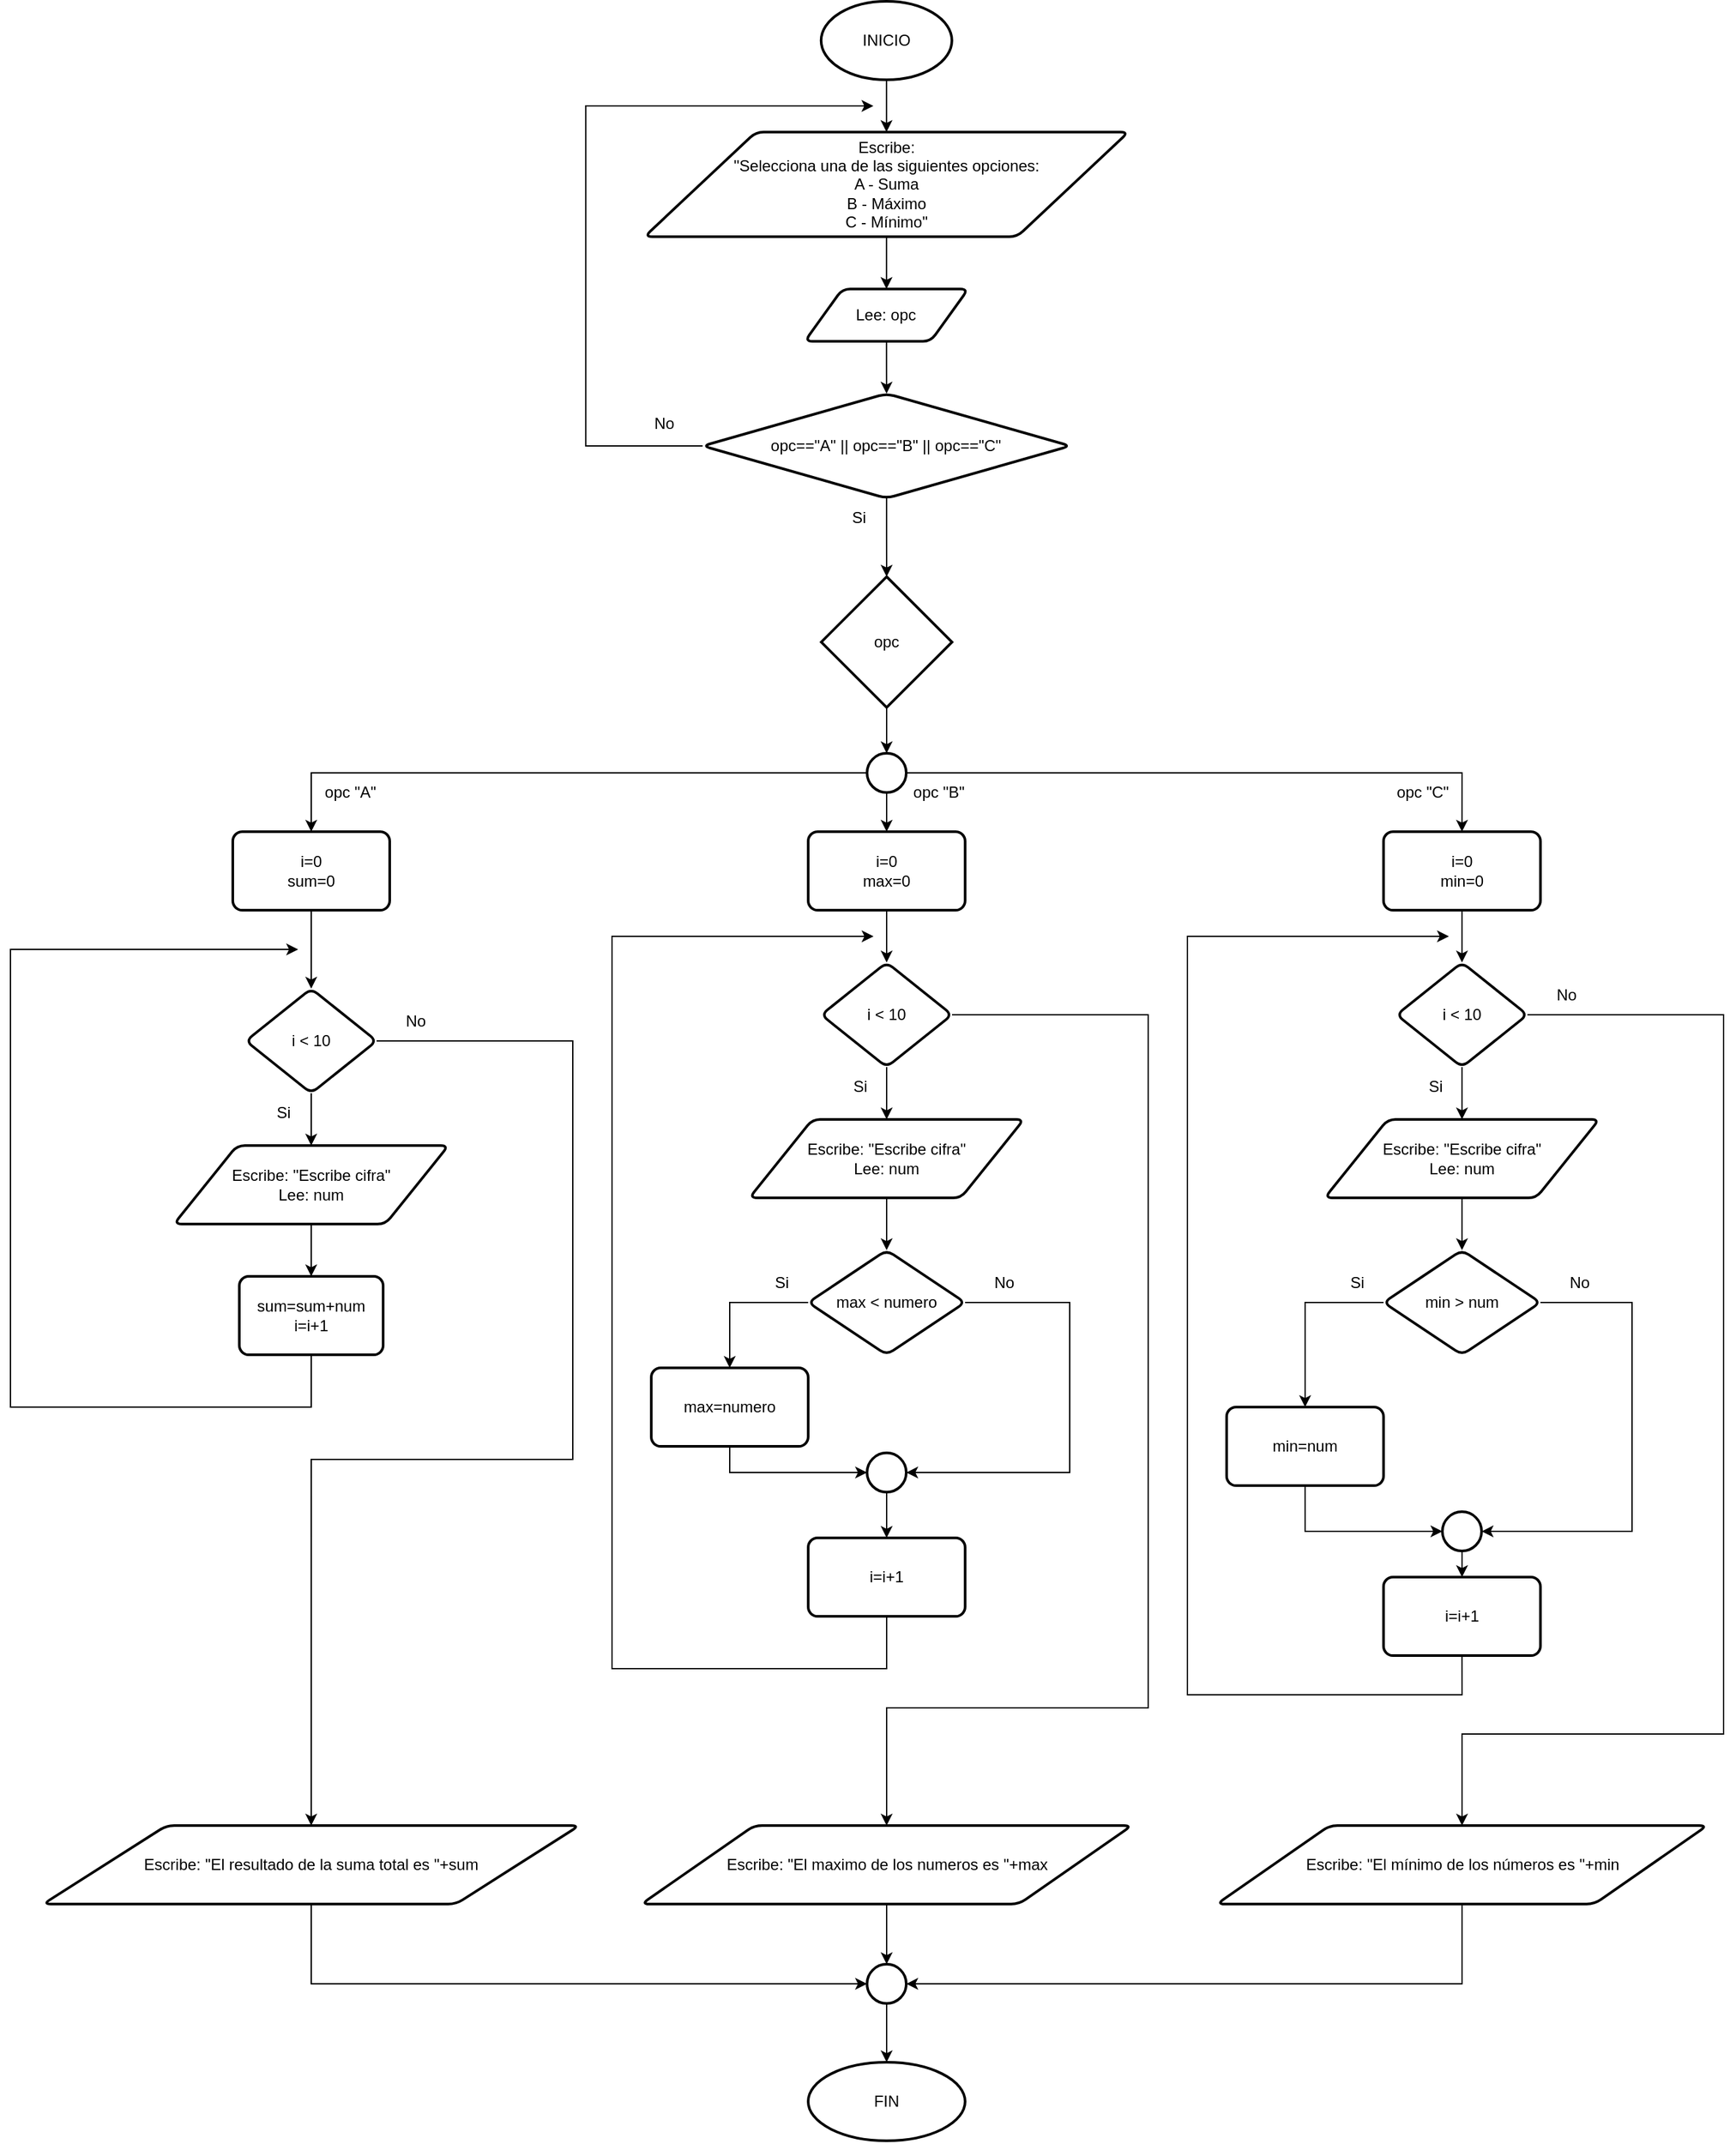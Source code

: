 <mxfile version="20.5.1" type="device"><diagram id="C5RBs43oDa-KdzZeNtuy" name="Page-1"><mxGraphModel dx="3563" dy="1934" grid="1" gridSize="10" guides="1" tooltips="1" connect="1" arrows="1" fold="1" page="1" pageScale="1" pageWidth="827" pageHeight="1169" math="0" shadow="0"><root><mxCell id="WIyWlLk6GJQsqaUBKTNV-0"/><mxCell id="WIyWlLk6GJQsqaUBKTNV-1" parent="WIyWlLk6GJQsqaUBKTNV-0"/><mxCell id="KTfN-5ELbIs9AXj5lTCx-2" value="" style="edgeStyle=orthogonalEdgeStyle;rounded=0;orthogonalLoop=1;jettySize=auto;html=1;" parent="WIyWlLk6GJQsqaUBKTNV-1" source="KTfN-5ELbIs9AXj5lTCx-0" target="KTfN-5ELbIs9AXj5lTCx-1" edge="1"><mxGeometry relative="1" as="geometry"/></mxCell><mxCell id="KTfN-5ELbIs9AXj5lTCx-0" value="INICIO" style="strokeWidth=2;html=1;shape=mxgraph.flowchart.start_1;whiteSpace=wrap;" parent="WIyWlLk6GJQsqaUBKTNV-1" vertex="1"><mxGeometry x="749.9" y="110" width="100" height="60" as="geometry"/></mxCell><mxCell id="KTfN-5ELbIs9AXj5lTCx-4" value="" style="edgeStyle=orthogonalEdgeStyle;rounded=0;orthogonalLoop=1;jettySize=auto;html=1;" parent="WIyWlLk6GJQsqaUBKTNV-1" source="KTfN-5ELbIs9AXj5lTCx-1" target="KTfN-5ELbIs9AXj5lTCx-3" edge="1"><mxGeometry relative="1" as="geometry"/></mxCell><mxCell id="KTfN-5ELbIs9AXj5lTCx-1" value="Escribe:&lt;br&gt;&quot;Selecciona una de las siguientes opciones:&lt;br&gt;A - Suma&lt;br&gt;B - Máximo&lt;br&gt;C - Mínimo&quot;" style="shape=parallelogram;html=1;strokeWidth=2;perimeter=parallelogramPerimeter;whiteSpace=wrap;rounded=1;arcSize=12;size=0.23;" parent="WIyWlLk6GJQsqaUBKTNV-1" vertex="1"><mxGeometry x="614.9" y="210" width="370" height="80" as="geometry"/></mxCell><mxCell id="KTfN-5ELbIs9AXj5lTCx-6" value="" style="edgeStyle=orthogonalEdgeStyle;rounded=0;orthogonalLoop=1;jettySize=auto;html=1;" parent="WIyWlLk6GJQsqaUBKTNV-1" source="KTfN-5ELbIs9AXj5lTCx-3" target="KTfN-5ELbIs9AXj5lTCx-5" edge="1"><mxGeometry relative="1" as="geometry"/></mxCell><mxCell id="KTfN-5ELbIs9AXj5lTCx-3" value="Lee: opc" style="shape=parallelogram;html=1;strokeWidth=2;perimeter=parallelogramPerimeter;whiteSpace=wrap;rounded=1;arcSize=12;size=0.23;" parent="WIyWlLk6GJQsqaUBKTNV-1" vertex="1"><mxGeometry x="737.4" y="330" width="125" height="40" as="geometry"/></mxCell><mxCell id="KTfN-5ELbIs9AXj5lTCx-16" style="edgeStyle=orthogonalEdgeStyle;rounded=0;orthogonalLoop=1;jettySize=auto;html=1;exitX=0;exitY=0.5;exitDx=0;exitDy=0;" parent="WIyWlLk6GJQsqaUBKTNV-1" source="KTfN-5ELbIs9AXj5lTCx-5" edge="1"><mxGeometry relative="1" as="geometry"><mxPoint x="789.9" y="190" as="targetPoint"/><Array as="points"><mxPoint x="569.9" y="450"/><mxPoint x="569.9" y="190"/></Array></mxGeometry></mxCell><mxCell id="KTfN-5ELbIs9AXj5lTCx-25" value="" style="edgeStyle=orthogonalEdgeStyle;rounded=0;orthogonalLoop=1;jettySize=auto;html=1;entryX=0.5;entryY=0;entryDx=0;entryDy=0;" parent="WIyWlLk6GJQsqaUBKTNV-1" source="KTfN-5ELbIs9AXj5lTCx-5" target="KTfN-5ELbIs9AXj5lTCx-43" edge="1"><mxGeometry relative="1" as="geometry"><mxPoint x="799.9" y="530" as="targetPoint"/></mxGeometry></mxCell><mxCell id="KTfN-5ELbIs9AXj5lTCx-5" value="opc==&quot;A&quot; || opc==&quot;B&quot; || opc==&quot;C&quot;" style="rhombus;whiteSpace=wrap;html=1;strokeWidth=2;rounded=1;arcSize=12;" parent="WIyWlLk6GJQsqaUBKTNV-1" vertex="1"><mxGeometry x="659.28" y="410" width="281.25" height="80" as="geometry"/></mxCell><mxCell id="KTfN-5ELbIs9AXj5lTCx-28" value="" style="edgeStyle=orthogonalEdgeStyle;rounded=0;orthogonalLoop=1;jettySize=auto;html=1;" parent="WIyWlLk6GJQsqaUBKTNV-1" source="KTfN-5ELbIs9AXj5lTCx-18" target="KTfN-5ELbIs9AXj5lTCx-27" edge="1"><mxGeometry relative="1" as="geometry"/></mxCell><mxCell id="KTfN-5ELbIs9AXj5lTCx-18" value="i=0&lt;br&gt;sum=0" style="whiteSpace=wrap;html=1;strokeWidth=2;rounded=1;arcSize=12;" parent="WIyWlLk6GJQsqaUBKTNV-1" vertex="1"><mxGeometry x="299.995" y="745.01" width="120" height="60" as="geometry"/></mxCell><mxCell id="KTfN-5ELbIs9AXj5lTCx-26" value="" style="edgeStyle=orthogonalEdgeStyle;rounded=0;orthogonalLoop=1;jettySize=auto;html=1;exitX=0;exitY=0.5;exitDx=0;exitDy=0;exitPerimeter=0;" parent="WIyWlLk6GJQsqaUBKTNV-1" source="KTfN-5ELbIs9AXj5lTCx-116" target="KTfN-5ELbIs9AXj5lTCx-18" edge="1"><mxGeometry relative="1" as="geometry"><mxPoint x="750.01" y="720.01" as="sourcePoint"/></mxGeometry></mxCell><mxCell id="KTfN-5ELbIs9AXj5lTCx-30" value="" style="edgeStyle=orthogonalEdgeStyle;rounded=0;orthogonalLoop=1;jettySize=auto;html=1;" parent="WIyWlLk6GJQsqaUBKTNV-1" source="KTfN-5ELbIs9AXj5lTCx-27" target="KTfN-5ELbIs9AXj5lTCx-29" edge="1"><mxGeometry relative="1" as="geometry"/></mxCell><mxCell id="KTfN-5ELbIs9AXj5lTCx-39" value="" style="edgeStyle=orthogonalEdgeStyle;rounded=0;orthogonalLoop=1;jettySize=auto;html=1;entryX=0.5;entryY=0;entryDx=0;entryDy=0;" parent="WIyWlLk6GJQsqaUBKTNV-1" source="KTfN-5ELbIs9AXj5lTCx-27" target="KTfN-5ELbIs9AXj5lTCx-42" edge="1"><mxGeometry relative="1" as="geometry"><mxPoint x="359.98" y="1625.01" as="targetPoint"/><Array as="points"><mxPoint x="560" y="905.01"/><mxPoint x="560" y="1225.01"/><mxPoint x="360" y="1225.01"/></Array></mxGeometry></mxCell><mxCell id="KTfN-5ELbIs9AXj5lTCx-27" value="i &amp;lt; 10" style="rhombus;whiteSpace=wrap;html=1;strokeWidth=2;rounded=1;arcSize=12;" parent="WIyWlLk6GJQsqaUBKTNV-1" vertex="1"><mxGeometry x="309.99" y="865.01" width="100" height="80" as="geometry"/></mxCell><mxCell id="KTfN-5ELbIs9AXj5lTCx-32" value="" style="edgeStyle=orthogonalEdgeStyle;rounded=0;orthogonalLoop=1;jettySize=auto;html=1;" parent="WIyWlLk6GJQsqaUBKTNV-1" source="KTfN-5ELbIs9AXj5lTCx-29" target="KTfN-5ELbIs9AXj5lTCx-31" edge="1"><mxGeometry relative="1" as="geometry"/></mxCell><mxCell id="KTfN-5ELbIs9AXj5lTCx-29" value="Escribe: &quot;Escribe cifra&quot;&lt;br&gt;Lee: num" style="shape=parallelogram;html=1;strokeWidth=2;perimeter=parallelogramPerimeter;whiteSpace=wrap;rounded=1;arcSize=12;size=0.23;" parent="WIyWlLk6GJQsqaUBKTNV-1" vertex="1"><mxGeometry x="254.99" y="985.01" width="209.99" height="60" as="geometry"/></mxCell><mxCell id="KTfN-5ELbIs9AXj5lTCx-34" style="edgeStyle=orthogonalEdgeStyle;rounded=0;orthogonalLoop=1;jettySize=auto;html=1;exitX=0.5;exitY=1;exitDx=0;exitDy=0;" parent="WIyWlLk6GJQsqaUBKTNV-1" source="KTfN-5ELbIs9AXj5lTCx-31" edge="1"><mxGeometry relative="1" as="geometry"><mxPoint x="349.99" y="835.01" as="targetPoint"/><Array as="points"><mxPoint x="359.99" y="1185.01"/><mxPoint x="129.99" y="1185.01"/><mxPoint x="129.99" y="835.01"/></Array></mxGeometry></mxCell><mxCell id="KTfN-5ELbIs9AXj5lTCx-31" value="sum=sum+num&lt;br&gt;i=i+1" style="whiteSpace=wrap;html=1;strokeWidth=2;rounded=1;arcSize=12;" parent="WIyWlLk6GJQsqaUBKTNV-1" vertex="1"><mxGeometry x="305.01" y="1085.01" width="109.99" height="60" as="geometry"/></mxCell><mxCell id="KTfN-5ELbIs9AXj5lTCx-35" value="No" style="text;html=1;strokeColor=none;fillColor=none;align=center;verticalAlign=middle;whiteSpace=wrap;rounded=0;" parent="WIyWlLk6GJQsqaUBKTNV-1" vertex="1"><mxGeometry x="599.9" y="418" width="60" height="30" as="geometry"/></mxCell><mxCell id="KTfN-5ELbIs9AXj5lTCx-36" value="Si" style="text;html=1;strokeColor=none;fillColor=none;align=center;verticalAlign=middle;whiteSpace=wrap;rounded=0;" parent="WIyWlLk6GJQsqaUBKTNV-1" vertex="1"><mxGeometry x="748.91" y="490" width="60" height="30" as="geometry"/></mxCell><mxCell id="KTfN-5ELbIs9AXj5lTCx-37" value="Si" style="text;html=1;strokeColor=none;fillColor=none;align=center;verticalAlign=middle;whiteSpace=wrap;rounded=0;" parent="WIyWlLk6GJQsqaUBKTNV-1" vertex="1"><mxGeometry x="309" y="945.01" width="60" height="30" as="geometry"/></mxCell><mxCell id="KTfN-5ELbIs9AXj5lTCx-41" value="No" style="text;html=1;strokeColor=none;fillColor=none;align=center;verticalAlign=middle;whiteSpace=wrap;rounded=0;" parent="WIyWlLk6GJQsqaUBKTNV-1" vertex="1"><mxGeometry x="409.99" y="875.01" width="60" height="30" as="geometry"/></mxCell><mxCell id="KTfN-5ELbIs9AXj5lTCx-114" style="edgeStyle=orthogonalEdgeStyle;rounded=0;orthogonalLoop=1;jettySize=auto;html=1;exitX=0.5;exitY=1;exitDx=0;exitDy=0;entryX=0;entryY=0.5;entryDx=0;entryDy=0;entryPerimeter=0;" parent="WIyWlLk6GJQsqaUBKTNV-1" source="KTfN-5ELbIs9AXj5lTCx-42" target="KTfN-5ELbIs9AXj5lTCx-100" edge="1"><mxGeometry relative="1" as="geometry"/></mxCell><mxCell id="KTfN-5ELbIs9AXj5lTCx-42" value="Escribe: &quot;El resultado de la suma total es &quot;+sum" style="shape=parallelogram;html=1;strokeWidth=2;perimeter=parallelogramPerimeter;whiteSpace=wrap;rounded=1;arcSize=12;size=0.23;" parent="WIyWlLk6GJQsqaUBKTNV-1" vertex="1"><mxGeometry x="154.99" y="1505.01" width="410" height="60" as="geometry"/></mxCell><mxCell id="KTfN-5ELbIs9AXj5lTCx-46" value="" style="edgeStyle=orthogonalEdgeStyle;rounded=0;orthogonalLoop=1;jettySize=auto;html=1;startArrow=none;" parent="WIyWlLk6GJQsqaUBKTNV-1" source="KTfN-5ELbIs9AXj5lTCx-116" edge="1"><mxGeometry relative="1" as="geometry"><mxPoint x="800.01" y="745.01" as="targetPoint"/></mxGeometry></mxCell><mxCell id="KTfN-5ELbIs9AXj5lTCx-98" style="edgeStyle=orthogonalEdgeStyle;rounded=0;orthogonalLoop=1;jettySize=auto;html=1;exitX=1;exitY=0.5;exitDx=0;exitDy=0;entryX=0.5;entryY=0;entryDx=0;entryDy=0;exitPerimeter=0;" parent="WIyWlLk6GJQsqaUBKTNV-1" source="KTfN-5ELbIs9AXj5lTCx-116" target="KTfN-5ELbIs9AXj5lTCx-78" edge="1"><mxGeometry relative="1" as="geometry"><mxPoint x="1240.01" y="735.01" as="targetPoint"/></mxGeometry></mxCell><mxCell id="KTfN-5ELbIs9AXj5lTCx-118" value="" style="edgeStyle=orthogonalEdgeStyle;rounded=0;orthogonalLoop=1;jettySize=auto;html=1;exitX=0.5;exitY=1;exitDx=0;exitDy=0;" parent="WIyWlLk6GJQsqaUBKTNV-1" source="KTfN-5ELbIs9AXj5lTCx-43" target="KTfN-5ELbIs9AXj5lTCx-116" edge="1"><mxGeometry relative="1" as="geometry"><mxPoint x="800" y="660.0" as="sourcePoint"/></mxGeometry></mxCell><mxCell id="KTfN-5ELbIs9AXj5lTCx-43" value="opc" style="rhombus;whiteSpace=wrap;html=1;strokeWidth=2;" parent="WIyWlLk6GJQsqaUBKTNV-1" vertex="1"><mxGeometry x="750.01" y="550" width="100" height="100" as="geometry"/></mxCell><mxCell id="KTfN-5ELbIs9AXj5lTCx-49" value="" style="edgeStyle=orthogonalEdgeStyle;rounded=0;orthogonalLoop=1;jettySize=auto;html=1;" parent="WIyWlLk6GJQsqaUBKTNV-1" source="KTfN-5ELbIs9AXj5lTCx-47" target="KTfN-5ELbIs9AXj5lTCx-48" edge="1"><mxGeometry relative="1" as="geometry"/></mxCell><mxCell id="KTfN-5ELbIs9AXj5lTCx-47" value="i=0&lt;br&gt;max=0" style="whiteSpace=wrap;html=1;strokeWidth=2;rounded=1;arcSize=12;" parent="WIyWlLk6GJQsqaUBKTNV-1" vertex="1"><mxGeometry x="740.005" y="745.01" width="120" height="60" as="geometry"/></mxCell><mxCell id="KTfN-5ELbIs9AXj5lTCx-57" value="" style="edgeStyle=orthogonalEdgeStyle;rounded=0;orthogonalLoop=1;jettySize=auto;html=1;" parent="WIyWlLk6GJQsqaUBKTNV-1" source="KTfN-5ELbIs9AXj5lTCx-48" target="KTfN-5ELbIs9AXj5lTCx-55" edge="1"><mxGeometry relative="1" as="geometry"/></mxCell><mxCell id="KTfN-5ELbIs9AXj5lTCx-67" style="edgeStyle=orthogonalEdgeStyle;rounded=0;orthogonalLoop=1;jettySize=auto;html=1;exitX=1;exitY=0.5;exitDx=0;exitDy=0;" parent="WIyWlLk6GJQsqaUBKTNV-1" source="KTfN-5ELbIs9AXj5lTCx-48" target="KTfN-5ELbIs9AXj5lTCx-66" edge="1"><mxGeometry relative="1" as="geometry"><Array as="points"><mxPoint x="1000" y="885.01"/><mxPoint x="1000" y="1415.01"/><mxPoint x="800" y="1415.01"/></Array></mxGeometry></mxCell><mxCell id="KTfN-5ELbIs9AXj5lTCx-48" value="i &amp;lt; 10" style="rhombus;whiteSpace=wrap;html=1;strokeWidth=2;rounded=1;arcSize=12;" parent="WIyWlLk6GJQsqaUBKTNV-1" vertex="1"><mxGeometry x="750.01" y="845.01" width="100" height="80" as="geometry"/></mxCell><mxCell id="KTfN-5ELbIs9AXj5lTCx-59" value="" style="edgeStyle=orthogonalEdgeStyle;rounded=0;orthogonalLoop=1;jettySize=auto;html=1;" parent="WIyWlLk6GJQsqaUBKTNV-1" source="KTfN-5ELbIs9AXj5lTCx-55" target="KTfN-5ELbIs9AXj5lTCx-58" edge="1"><mxGeometry relative="1" as="geometry"/></mxCell><mxCell id="KTfN-5ELbIs9AXj5lTCx-55" value="Escribe: &quot;Escribe cifra&quot;&lt;br&gt;Lee: num" style="shape=parallelogram;html=1;strokeWidth=2;perimeter=parallelogramPerimeter;whiteSpace=wrap;rounded=1;arcSize=12;size=0.23;" parent="WIyWlLk6GJQsqaUBKTNV-1" vertex="1"><mxGeometry x="695.01" y="965.01" width="209.99" height="60" as="geometry"/></mxCell><mxCell id="KTfN-5ELbIs9AXj5lTCx-65" style="edgeStyle=orthogonalEdgeStyle;rounded=0;orthogonalLoop=1;jettySize=auto;html=1;startArrow=none;exitX=0.5;exitY=1;exitDx=0;exitDy=0;" parent="WIyWlLk6GJQsqaUBKTNV-1" source="KTfN-5ELbIs9AXj5lTCx-68" edge="1"><mxGeometry relative="1" as="geometry"><mxPoint x="800.01" y="1295.01" as="sourcePoint"/><mxPoint x="790" y="825.01" as="targetPoint"/><Array as="points"><mxPoint x="800" y="1385.01"/><mxPoint x="590" y="1385.01"/><mxPoint x="590" y="825.01"/></Array></mxGeometry></mxCell><mxCell id="KTfN-5ELbIs9AXj5lTCx-72" style="edgeStyle=orthogonalEdgeStyle;rounded=0;orthogonalLoop=1;jettySize=auto;html=1;exitX=0.5;exitY=1;exitDx=0;exitDy=0;entryX=0;entryY=0.5;entryDx=0;entryDy=0;entryPerimeter=0;" parent="WIyWlLk6GJQsqaUBKTNV-1" source="KTfN-5ELbIs9AXj5lTCx-56" target="KTfN-5ELbIs9AXj5lTCx-108" edge="1"><mxGeometry relative="1" as="geometry"><mxPoint x="785.02" y="1280.01" as="targetPoint"/><Array as="points"><mxPoint x="680" y="1235.01"/></Array></mxGeometry></mxCell><mxCell id="KTfN-5ELbIs9AXj5lTCx-56" value="max=numero" style="whiteSpace=wrap;html=1;strokeWidth=2;rounded=1;arcSize=12;" parent="WIyWlLk6GJQsqaUBKTNV-1" vertex="1"><mxGeometry x="620.01" y="1155.01" width="119.99" height="60" as="geometry"/></mxCell><mxCell id="KTfN-5ELbIs9AXj5lTCx-60" value="" style="edgeStyle=orthogonalEdgeStyle;rounded=0;orthogonalLoop=1;jettySize=auto;html=1;exitX=0;exitY=0.5;exitDx=0;exitDy=0;" parent="WIyWlLk6GJQsqaUBKTNV-1" source="KTfN-5ELbIs9AXj5lTCx-58" target="KTfN-5ELbIs9AXj5lTCx-56" edge="1"><mxGeometry relative="1" as="geometry"/></mxCell><mxCell id="KTfN-5ELbIs9AXj5lTCx-110" style="edgeStyle=orthogonalEdgeStyle;rounded=0;orthogonalLoop=1;jettySize=auto;html=1;exitX=1;exitY=0.5;exitDx=0;exitDy=0;entryX=1;entryY=0.5;entryDx=0;entryDy=0;entryPerimeter=0;" parent="WIyWlLk6GJQsqaUBKTNV-1" source="KTfN-5ELbIs9AXj5lTCx-58" target="KTfN-5ELbIs9AXj5lTCx-108" edge="1"><mxGeometry relative="1" as="geometry"><Array as="points"><mxPoint x="940" y="1105.01"/><mxPoint x="940" y="1235.01"/></Array></mxGeometry></mxCell><mxCell id="KTfN-5ELbIs9AXj5lTCx-58" value="max &amp;lt; numero" style="rhombus;whiteSpace=wrap;html=1;strokeWidth=2;rounded=1;arcSize=12;" parent="WIyWlLk6GJQsqaUBKTNV-1" vertex="1"><mxGeometry x="740.01" y="1065.01" width="120" height="80" as="geometry"/></mxCell><mxCell id="KTfN-5ELbIs9AXj5lTCx-61" value="Si" style="text;html=1;strokeColor=none;fillColor=none;align=center;verticalAlign=middle;whiteSpace=wrap;rounded=0;" parent="WIyWlLk6GJQsqaUBKTNV-1" vertex="1"><mxGeometry x="690.01" y="1075.01" width="60" height="30" as="geometry"/></mxCell><mxCell id="KTfN-5ELbIs9AXj5lTCx-62" value="Si" style="text;html=1;strokeColor=none;fillColor=none;align=center;verticalAlign=middle;whiteSpace=wrap;rounded=0;" parent="WIyWlLk6GJQsqaUBKTNV-1" vertex="1"><mxGeometry x="750.01" y="925.01" width="60" height="30" as="geometry"/></mxCell><mxCell id="KTfN-5ELbIs9AXj5lTCx-102" style="edgeStyle=orthogonalEdgeStyle;rounded=0;orthogonalLoop=1;jettySize=auto;html=1;exitX=0.5;exitY=1;exitDx=0;exitDy=0;entryX=0.5;entryY=0;entryDx=0;entryDy=0;entryPerimeter=0;" parent="WIyWlLk6GJQsqaUBKTNV-1" source="KTfN-5ELbIs9AXj5lTCx-66" target="KTfN-5ELbIs9AXj5lTCx-100" edge="1"><mxGeometry relative="1" as="geometry"/></mxCell><mxCell id="KTfN-5ELbIs9AXj5lTCx-66" value="Escribe: &quot;El maximo de los numeros es &quot;+max" style="shape=parallelogram;html=1;strokeWidth=2;perimeter=parallelogramPerimeter;whiteSpace=wrap;rounded=1;arcSize=12;size=0.23;" parent="WIyWlLk6GJQsqaUBKTNV-1" vertex="1"><mxGeometry x="612.51" y="1505.01" width="374.99" height="60" as="geometry"/></mxCell><mxCell id="KTfN-5ELbIs9AXj5lTCx-68" value="i=i+1" style="whiteSpace=wrap;html=1;strokeWidth=2;rounded=1;arcSize=12;" parent="WIyWlLk6GJQsqaUBKTNV-1" vertex="1"><mxGeometry x="740.02" y="1285.01" width="119.99" height="60" as="geometry"/></mxCell><mxCell id="KTfN-5ELbIs9AXj5lTCx-74" value="No" style="text;html=1;strokeColor=none;fillColor=none;align=center;verticalAlign=middle;whiteSpace=wrap;rounded=0;" parent="WIyWlLk6GJQsqaUBKTNV-1" vertex="1"><mxGeometry x="860.01" y="1075.01" width="60" height="30" as="geometry"/></mxCell><mxCell id="KTfN-5ELbIs9AXj5lTCx-77" value="" style="edgeStyle=orthogonalEdgeStyle;rounded=0;orthogonalLoop=1;jettySize=auto;html=1;" parent="WIyWlLk6GJQsqaUBKTNV-1" source="KTfN-5ELbIs9AXj5lTCx-78" target="KTfN-5ELbIs9AXj5lTCx-81" edge="1"><mxGeometry relative="1" as="geometry"/></mxCell><mxCell id="KTfN-5ELbIs9AXj5lTCx-78" value="i=0&lt;br&gt;min=0" style="whiteSpace=wrap;html=1;strokeWidth=2;rounded=1;arcSize=12;" parent="WIyWlLk6GJQsqaUBKTNV-1" vertex="1"><mxGeometry x="1179.965" y="745.01" width="120" height="60" as="geometry"/></mxCell><mxCell id="KTfN-5ELbIs9AXj5lTCx-79" value="" style="edgeStyle=orthogonalEdgeStyle;rounded=0;orthogonalLoop=1;jettySize=auto;html=1;" parent="WIyWlLk6GJQsqaUBKTNV-1" source="KTfN-5ELbIs9AXj5lTCx-81" target="KTfN-5ELbIs9AXj5lTCx-83" edge="1"><mxGeometry relative="1" as="geometry"/></mxCell><mxCell id="KTfN-5ELbIs9AXj5lTCx-80" style="edgeStyle=orthogonalEdgeStyle;rounded=0;orthogonalLoop=1;jettySize=auto;html=1;exitX=1;exitY=0.5;exitDx=0;exitDy=0;" parent="WIyWlLk6GJQsqaUBKTNV-1" source="KTfN-5ELbIs9AXj5lTCx-81" target="KTfN-5ELbIs9AXj5lTCx-93" edge="1"><mxGeometry relative="1" as="geometry"><Array as="points"><mxPoint x="1440" y="885.01"/><mxPoint x="1440" y="1435.01"/><mxPoint x="1240" y="1435.01"/></Array></mxGeometry></mxCell><mxCell id="KTfN-5ELbIs9AXj5lTCx-81" value="i &amp;lt; 10" style="rhombus;whiteSpace=wrap;html=1;strokeWidth=2;rounded=1;arcSize=12;" parent="WIyWlLk6GJQsqaUBKTNV-1" vertex="1"><mxGeometry x="1189.97" y="845.01" width="100" height="80" as="geometry"/></mxCell><mxCell id="KTfN-5ELbIs9AXj5lTCx-82" value="" style="edgeStyle=orthogonalEdgeStyle;rounded=0;orthogonalLoop=1;jettySize=auto;html=1;" parent="WIyWlLk6GJQsqaUBKTNV-1" source="KTfN-5ELbIs9AXj5lTCx-83" target="KTfN-5ELbIs9AXj5lTCx-89" edge="1"><mxGeometry relative="1" as="geometry"/></mxCell><mxCell id="KTfN-5ELbIs9AXj5lTCx-83" value="Escribe: &quot;Escribe cifra&quot;&lt;br&gt;Lee: num" style="shape=parallelogram;html=1;strokeWidth=2;perimeter=parallelogramPerimeter;whiteSpace=wrap;rounded=1;arcSize=12;size=0.23;" parent="WIyWlLk6GJQsqaUBKTNV-1" vertex="1"><mxGeometry x="1134.97" y="965.01" width="209.99" height="60" as="geometry"/></mxCell><mxCell id="KTfN-5ELbIs9AXj5lTCx-84" style="edgeStyle=orthogonalEdgeStyle;rounded=0;orthogonalLoop=1;jettySize=auto;html=1;startArrow=none;exitX=0.5;exitY=1;exitDx=0;exitDy=0;" parent="WIyWlLk6GJQsqaUBKTNV-1" source="KTfN-5ELbIs9AXj5lTCx-111" edge="1"><mxGeometry relative="1" as="geometry"><mxPoint x="1239.96" y="1305.01" as="sourcePoint"/><mxPoint x="1229.96" y="825.01" as="targetPoint"/><Array as="points"><mxPoint x="1240" y="1405.01"/><mxPoint x="1030" y="1405.01"/><mxPoint x="1030" y="825.01"/></Array></mxGeometry></mxCell><mxCell id="KTfN-5ELbIs9AXj5lTCx-85" style="edgeStyle=orthogonalEdgeStyle;rounded=0;orthogonalLoop=1;jettySize=auto;html=1;exitX=0.5;exitY=1;exitDx=0;exitDy=0;entryX=0;entryY=0.5;entryDx=0;entryDy=0;entryPerimeter=0;" parent="WIyWlLk6GJQsqaUBKTNV-1" source="KTfN-5ELbIs9AXj5lTCx-86" target="KTfN-5ELbIs9AXj5lTCx-96" edge="1"><mxGeometry relative="1" as="geometry"/></mxCell><mxCell id="KTfN-5ELbIs9AXj5lTCx-86" value="min=num" style="whiteSpace=wrap;html=1;strokeWidth=2;rounded=1;arcSize=12;" parent="WIyWlLk6GJQsqaUBKTNV-1" vertex="1"><mxGeometry x="1059.98" y="1185.01" width="119.99" height="60" as="geometry"/></mxCell><mxCell id="KTfN-5ELbIs9AXj5lTCx-87" value="" style="edgeStyle=orthogonalEdgeStyle;rounded=0;orthogonalLoop=1;jettySize=auto;html=1;exitX=0;exitY=0.5;exitDx=0;exitDy=0;" parent="WIyWlLk6GJQsqaUBKTNV-1" source="KTfN-5ELbIs9AXj5lTCx-89" target="KTfN-5ELbIs9AXj5lTCx-86" edge="1"><mxGeometry relative="1" as="geometry"/></mxCell><mxCell id="KTfN-5ELbIs9AXj5lTCx-88" style="edgeStyle=orthogonalEdgeStyle;rounded=0;orthogonalLoop=1;jettySize=auto;html=1;exitX=1;exitY=0.5;exitDx=0;exitDy=0;entryX=1;entryY=0.5;entryDx=0;entryDy=0;entryPerimeter=0;" parent="WIyWlLk6GJQsqaUBKTNV-1" source="KTfN-5ELbIs9AXj5lTCx-89" target="KTfN-5ELbIs9AXj5lTCx-96" edge="1"><mxGeometry relative="1" as="geometry"><mxPoint x="1359.945" y="1190.01" as="targetPoint"/><Array as="points"><mxPoint x="1370" y="1105.01"/><mxPoint x="1370" y="1280.01"/></Array></mxGeometry></mxCell><mxCell id="KTfN-5ELbIs9AXj5lTCx-89" value="min &amp;gt; num" style="rhombus;whiteSpace=wrap;html=1;strokeWidth=2;rounded=1;arcSize=12;" parent="WIyWlLk6GJQsqaUBKTNV-1" vertex="1"><mxGeometry x="1179.97" y="1065.01" width="120" height="80" as="geometry"/></mxCell><mxCell id="KTfN-5ELbIs9AXj5lTCx-90" value="Si" style="text;html=1;strokeColor=none;fillColor=none;align=center;verticalAlign=middle;whiteSpace=wrap;rounded=0;" parent="WIyWlLk6GJQsqaUBKTNV-1" vertex="1"><mxGeometry x="1129.97" y="1075.01" width="60" height="30" as="geometry"/></mxCell><mxCell id="KTfN-5ELbIs9AXj5lTCx-91" value="Si" style="text;html=1;strokeColor=none;fillColor=none;align=center;verticalAlign=middle;whiteSpace=wrap;rounded=0;" parent="WIyWlLk6GJQsqaUBKTNV-1" vertex="1"><mxGeometry x="1189.97" y="925.01" width="60" height="30" as="geometry"/></mxCell><mxCell id="KTfN-5ELbIs9AXj5lTCx-101" style="edgeStyle=orthogonalEdgeStyle;rounded=0;orthogonalLoop=1;jettySize=auto;html=1;exitX=0.5;exitY=1;exitDx=0;exitDy=0;entryX=1;entryY=0.5;entryDx=0;entryDy=0;entryPerimeter=0;" parent="WIyWlLk6GJQsqaUBKTNV-1" source="KTfN-5ELbIs9AXj5lTCx-93" target="KTfN-5ELbIs9AXj5lTCx-100" edge="1"><mxGeometry relative="1" as="geometry"/></mxCell><mxCell id="KTfN-5ELbIs9AXj5lTCx-93" value="Escribe: &quot;El mínimo de los números es &quot;+min" style="shape=parallelogram;html=1;strokeWidth=2;perimeter=parallelogramPerimeter;whiteSpace=wrap;rounded=1;arcSize=12;size=0.23;" parent="WIyWlLk6GJQsqaUBKTNV-1" vertex="1"><mxGeometry x="1052.51" y="1505.01" width="374.99" height="60" as="geometry"/></mxCell><mxCell id="KTfN-5ELbIs9AXj5lTCx-112" value="" style="edgeStyle=orthogonalEdgeStyle;rounded=0;orthogonalLoop=1;jettySize=auto;html=1;" parent="WIyWlLk6GJQsqaUBKTNV-1" source="KTfN-5ELbIs9AXj5lTCx-96" target="KTfN-5ELbIs9AXj5lTCx-111" edge="1"><mxGeometry relative="1" as="geometry"/></mxCell><mxCell id="KTfN-5ELbIs9AXj5lTCx-96" value="" style="strokeWidth=2;html=1;shape=mxgraph.flowchart.start_2;whiteSpace=wrap;" parent="WIyWlLk6GJQsqaUBKTNV-1" vertex="1"><mxGeometry x="1224.98" y="1265.01" width="29.98" height="30" as="geometry"/></mxCell><mxCell id="KTfN-5ELbIs9AXj5lTCx-97" value="No" style="text;html=1;strokeColor=none;fillColor=none;align=center;verticalAlign=middle;whiteSpace=wrap;rounded=0;" parent="WIyWlLk6GJQsqaUBKTNV-1" vertex="1"><mxGeometry x="1299.97" y="1075.01" width="60" height="30" as="geometry"/></mxCell><mxCell id="KTfN-5ELbIs9AXj5lTCx-115" value="" style="edgeStyle=orthogonalEdgeStyle;rounded=0;orthogonalLoop=1;jettySize=auto;html=1;" parent="WIyWlLk6GJQsqaUBKTNV-1" source="KTfN-5ELbIs9AXj5lTCx-100" target="KTfN-5ELbIs9AXj5lTCx-106" edge="1"><mxGeometry relative="1" as="geometry"/></mxCell><mxCell id="KTfN-5ELbIs9AXj5lTCx-100" value="" style="strokeWidth=2;html=1;shape=mxgraph.flowchart.start_2;whiteSpace=wrap;" parent="WIyWlLk6GJQsqaUBKTNV-1" vertex="1"><mxGeometry x="785.02" y="1611.01" width="29.98" height="30" as="geometry"/></mxCell><mxCell id="KTfN-5ELbIs9AXj5lTCx-106" value="FIN" style="ellipse;whiteSpace=wrap;html=1;strokeWidth=2;" parent="WIyWlLk6GJQsqaUBKTNV-1" vertex="1"><mxGeometry x="740" y="1686.01" width="120" height="60" as="geometry"/></mxCell><mxCell id="KTfN-5ELbIs9AXj5lTCx-109" value="" style="edgeStyle=orthogonalEdgeStyle;rounded=0;orthogonalLoop=1;jettySize=auto;html=1;" parent="WIyWlLk6GJQsqaUBKTNV-1" source="KTfN-5ELbIs9AXj5lTCx-108" target="KTfN-5ELbIs9AXj5lTCx-68" edge="1"><mxGeometry relative="1" as="geometry"/></mxCell><mxCell id="KTfN-5ELbIs9AXj5lTCx-108" value="" style="strokeWidth=2;html=1;shape=mxgraph.flowchart.start_2;whiteSpace=wrap;" parent="WIyWlLk6GJQsqaUBKTNV-1" vertex="1"><mxGeometry x="785.02" y="1220.01" width="29.98" height="30" as="geometry"/></mxCell><mxCell id="KTfN-5ELbIs9AXj5lTCx-111" value="i=i+1" style="whiteSpace=wrap;html=1;strokeWidth=2;rounded=1;arcSize=12;" parent="WIyWlLk6GJQsqaUBKTNV-1" vertex="1"><mxGeometry x="1179.96" y="1315.01" width="119.99" height="60" as="geometry"/></mxCell><mxCell id="KTfN-5ELbIs9AXj5lTCx-113" value="No" style="text;html=1;strokeColor=none;fillColor=none;align=center;verticalAlign=middle;whiteSpace=wrap;rounded=0;" parent="WIyWlLk6GJQsqaUBKTNV-1" vertex="1"><mxGeometry x="1289.97" y="855.01" width="60" height="30" as="geometry"/></mxCell><mxCell id="KTfN-5ELbIs9AXj5lTCx-116" value="" style="strokeWidth=2;html=1;shape=mxgraph.flowchart.start_2;whiteSpace=wrap;" parent="WIyWlLk6GJQsqaUBKTNV-1" vertex="1"><mxGeometry x="785.02" y="685.01" width="29.98" height="30" as="geometry"/></mxCell><mxCell id="KTfN-5ELbIs9AXj5lTCx-119" value="opc &quot;A&quot;" style="text;html=1;strokeColor=none;fillColor=none;align=center;verticalAlign=middle;whiteSpace=wrap;rounded=0;" parent="WIyWlLk6GJQsqaUBKTNV-1" vertex="1"><mxGeometry x="359.99" y="700" width="60" height="30" as="geometry"/></mxCell><mxCell id="KTfN-5ELbIs9AXj5lTCx-120" value="opc &quot;B&quot;" style="text;html=1;strokeColor=none;fillColor=none;align=center;verticalAlign=middle;whiteSpace=wrap;rounded=0;" parent="WIyWlLk6GJQsqaUBKTNV-1" vertex="1"><mxGeometry x="810.01" y="700" width="60" height="30" as="geometry"/></mxCell><mxCell id="KTfN-5ELbIs9AXj5lTCx-121" value="opc &quot;C&quot;" style="text;html=1;strokeColor=none;fillColor=none;align=center;verticalAlign=middle;whiteSpace=wrap;rounded=0;" parent="WIyWlLk6GJQsqaUBKTNV-1" vertex="1"><mxGeometry x="1179.96" y="700" width="60" height="30" as="geometry"/></mxCell></root></mxGraphModel></diagram></mxfile>